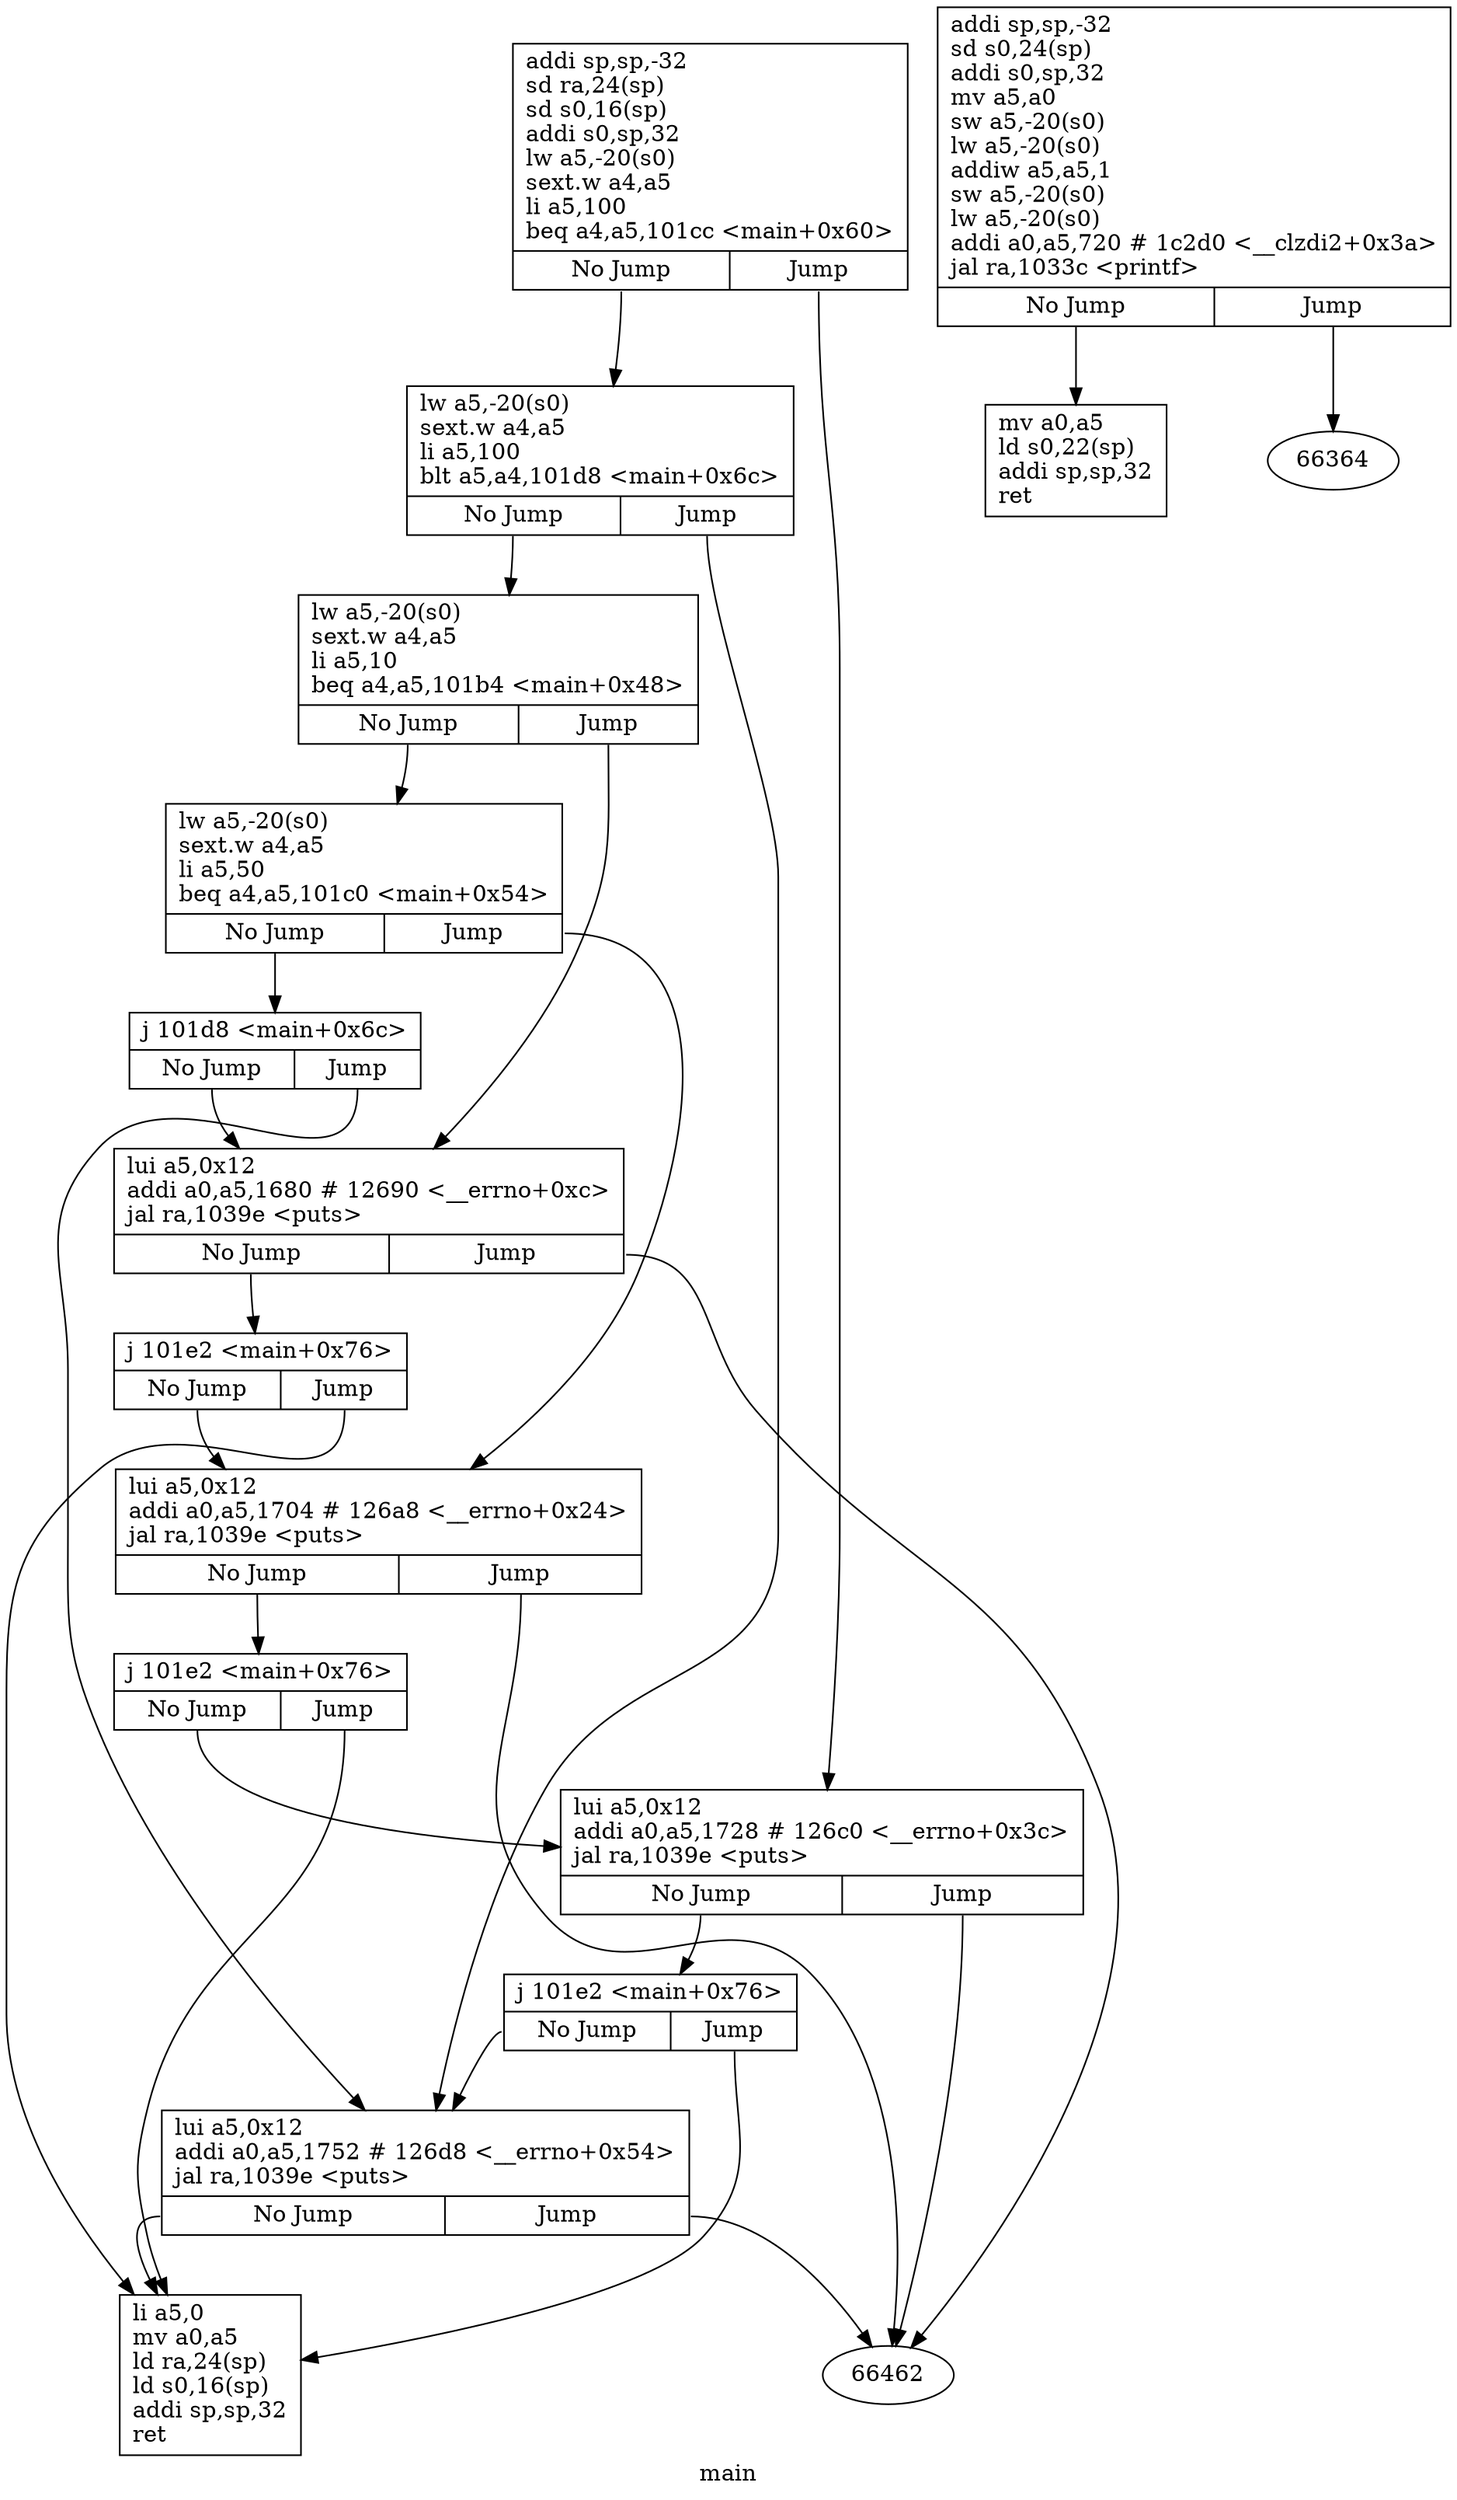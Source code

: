 digraph main {
	graph [bb="0,0,892.5,1523",
		label=main,
		lheight=0.21,
		lp="446.25,11.5",
		lwidth=0.50
	];
	node [label="\N"];
	65900	[height=2.1111,
		label="{addi sp,sp,-32\lsd ra,24(sp)\lsd s0,16(sp)\laddi s0,sp,32\llw a5,-20(s0)\lsext.w a4,a5\lli a5,100\lbeq a4,a5,101cc \<main+0x60\>\l|{<\
s0>No Jump|<s1>Jump}}",
		pos="435,1424.5",
		rects="313,1372,557,1500 313,1349,447,1372 447,1349,557,1372",
		shape=record,
		width=3.3889];
	65924	[height=1.2778,
		label="{lw a5,-20(s0)\lsext.w a4,a5\lli a5,100\lblt a5,a4,101d8 \<main+0x6c\>\l|{<s0>No Jump|<s1>Jump}}",
		pos="367,1244",
		rects="247.5,1221.5,486.5,1289.5 247.5,1198.5,379.5,1221.5 379.5,1198.5,486.5,1221.5",
		shape=record,
		width=3.3194];
	65900:s0 -> 65924	[pos="e,375.16,1289.7 380,1347.5 380,1332.1 378.53,1315.4 376.58,1300.1"];
	65996	[height=1.0694,
		label="{lui a5,0x12\laddi a0,a5,1728 # 126c0 \<__errno+0x3c\>\ljal ra,1039e \<puts\>\l|{<s0>No Jump|<s1>Jump}}",
		pos="504,392.5",
		rects="342.5,377.5,665.5,430.5 342.5,354.5,516.5,377.5 516.5,354.5,665.5,377.5",
		shape=record,
		width=4.4861];
	65900:s1 -> 65996	[pos="e,507.36,430.66 502,1347.5 502,1244.9 515,1219.6 515,1117 515,1117 515,1117 515,587.5 515,537.33 511.29,479.99 508.18,440.73"];
	65940	[height=1.2778,
		label="{lw a5,-20(s0)\lsext.w a4,a5\lli a5,10\lbeq a4,a5,101b4 \<main+0x48\>\l|{<s0>No Jump|<s1>Jump}}",
		pos="304,1116",
		rects="180.5,1093.5,427.5,1161.5 180.5,1070.5,316.5,1093.5 316.5,1070.5,427.5,1093.5",
		shape=record,
		width=3.4306];
	65924:s0 -> 65940	[pos="e,310.78,1161.9 313,1198 313,1189.6 312.51,1180.7 311.76,1172"];
	66008	[height=1.0694,
		label="{lui a5,0x12\laddi a0,a5,1752 # 126d8 \<__errno+0x54\>\ljal ra,1039e \<puts\>\l|{<s0>No Jump|<s1>Jump}}",
		pos="259,196.5",
		rects="96,181.5,422,234.5 96,158.5,271,181.5 271,158.5,422,181.5",
		shape=record,
		width=4.5278];
	65924:s1 -> 66008	[pos="e,265.57,234.73 433,1198 433,1150.5 477,1036.5 477,989 477,989 477,989 477,587.5 477,492.98 380.4,512.77 333,431 298.45,371.41 278,\
293.75 267.63,244.74"];
	65954	[height=1.2778,
		label="{lw a5,-20(s0)\lsext.w a4,a5\lli a5,50\lbeq a4,a5,101c0 \<main+0x54\>\l|{<s0>No Jump|<s1>Jump}}",
		pos="221,988",
		rects="98.5,965.5,343.5,1033.5 98.5,942.5,233.5,965.5 233.5,942.5,343.5,965.5",
		shape=record,
		width=3.4028];
	65940:s0 -> 65954	[pos="e,241.46,1033.5 248,1070 248,1061.2 246.54,1052.1 244.29,1043.3"];
	65972	[height=1.0694,
		label="{lui a5,0x12\laddi a0,a5,1680 # 12690 \<__errno+0xc\>\ljal ra,1039e \<puts\>\l|{<s0>No Jump|<s1>Jump}}",
		pos="224,784.5",
		rects="66.5,769.5,381.5,822.5 66.5,746.5,236.5,769.5 236.5,746.5,381.5,769.5",
		shape=record,
		width=4.375];
	65940:s1 -> 65972	[pos="e,264.22,822.66 372,1070 372,1012.4 375.49,994.57 352,942 332.99,899.46 299.27,858.96 271.22,829.81"];
	65970	[height=0.65278,
		label="{j 101d8 \<main+0x6c\>\l|{<s0>No Jump|<s1>Jump}}",
		pos="166,882.5",
		rects="76,882.5,256,905.5 76,859.5,178,882.5 178,859.5,256,882.5",
		shape=record,
		width=2.5];
	65954:s0 -> 65970	[pos="e,166,905.72 166,942 166,933.57 166,924.46 166,916"];
	65984	[height=1.0694,
		label="{lui a5,0x12\laddi a0,a5,1704 # 126a8 \<__errno+0x24\>\ljal ra,1039e \<puts\>\l|{<s0>No Jump|<s1>Jump}}",
		pos="230,588.5",
		rects="67.5,573.5,392.5,626.5 67.5,550.5,242.5,573.5 242.5,550.5,392.5,573.5",
		shape=record,
		width=4.5139];
	65954:s1 -> 65984	[pos="e,286.99,626.79 345,954 439.58,954 426.68,833.18 390,746 370.68,700.08 330.58,660.9 295.35,633.22"];
	65970:s0 -> 65972	[pos="e,144.34,822.52 127,859 127,847.95 131.05,838.35 137.49,830.07"];
	65970:s1 -> 66008	[pos="e,221.48,234.73 217,859 217,786.11 106.38,876.61 57,823 15.799,778.27 38,748.31 38,687.5 38,687.5 38,687.5 38,587.5 38,533.28 35.897,\
516.94 57,467 94.451,378.37 167.22,292.33 214.42,242.17"];
	65982	[height=0.65278,
		label="{j 101e2 \<main+0x76\>\l|{<s0>No Jump|<s1>Jump}}",
		pos="157,686.5",
		rects="66.5,686.5,247.5,709.5 66.5,663.5,169.5,686.5 169.5,663.5,247.5,686.5",
		shape=record,
		width=2.5139];
	65972:s0 -> 65982	[pos="e,153.65,709.67 151,746 151,737.44 151.64,728.2 152.51,719.66"];
	66462	[height=0.5,
		pos="545,72.5",
		width=1.1193];
	65972:s1 -> 66462	[pos="e,559.38,89.626 383,757.5 438.03,757.5 426.66,704.32 463,663 555.25,558.12 624.47,561.22 675,431 723.39,306.3 613.84,155.14 565.97,\
97.446"];
	65982:s0 -> 65984	[pos="e,135.01,626.85 118,663 118,652.01 121.82,642.57 128.04,634.49"];
	66018	[height=1.375,
		label="{li a5,0\lmv a0,a5\lld ra,24(sp)\lld s0,16(sp)\laddi sp,sp,32\lret\l}",
		pos="111,72.5",
		rects="55,23.5,167,121.5",
		shape=record,
		width=1.5556];
	65982:s1 -> 66018	[pos="e,70.298,121.57 209,663 209,594.01 110.76,671.46 58,627 7.9055,584.79 0,557.01 0,491.5 0,491.5 0,491.5 0,293.5 0,232.94 33.942,172.08 \
64.288,129.78"];
	65994	[height=0.65278,
		label="{j 101e2 \<main+0x76\>\l|{<s0>No Jump|<s1>Jump}}",
		pos="157,490.5",
		rects="66.5,490.5,247.5,513.5 66.5,467.5,169.5,490.5 169.5,467.5,247.5,490.5",
		shape=record,
		width=2.5139];
	65984:s0 -> 65994	[pos="e,155.88,513.72 155,550 155,541.47 155.21,532.26 155.5,523.71"];
	65984:s1 -> 66462	[pos="e,547.35,90.547 318,550 318,462.63 275.69,419.94 333,354 381.96,297.68 444.82,371.35 497,318 555.05,258.65 553.04,150.87 548.39,\
100.63"];
	65994:s0 -> 65996	[pos="e,342.26,395.45 118,467 118,420.17 229.04,402.43 332,396.05"];
	65994:s1 -> 66018	[pos="e,94.131,121.66 209,467 209,350.5 114.93,348.1 87,235 78.631,201.1 83.871,162.44 91.562,131.44"];
	66006	[height=0.65278,
		label="{j 101e2 \<main+0x76\>\l|{<s0>No Jump|<s1>Jump}}",
		pos="398,294.5",
		rects="307.5,294.5,488.5,317.5 307.5,271.5,410.5,294.5 410.5,271.5,488.5,294.5",
		shape=record,
		width=2.5139];
	65996:s0 -> 66006	[pos="e,416.21,317.71 429,354 429,344.46 425.74,334.96 421.34,326.47"];
	65996:s1 -> 66462	[pos="e,549.75,90.417 591,354 591,259.75 565.4,150.01 552.39,100.35"];
	66006:s0 -> 66008	[pos="e,275.81,234.53 306,282.5 300.92,282.5 290.2,263.66 280.28,243.71"];
	66006:s1 -> 66018	[pos="e,167.26,80.967 450,271 450,220.07 465.32,195.62 431,158 397.18,120.93 260.57,95.113 177.16,82.446"];
	66008:s0 -> 66018	[pos="e,86.669,121.78 95,169.5 76.318,169.5 76.758,151.59 83.288,131.25"];
	66008:s1 -> 66462	[pos="e,534.47,90.222 423,169.5 468.92,169.5 507.75,126.98 528.6,98.535"];
	65868	[height=2.7361,
		label="{addi sp,sp,-32\lsd s0,24(sp)\laddi s0,sp,32\lmv a5,a0\lsw a5,-20(s0)\llw a5,-20(s0)\laddiw a5,a5,1\lsw a5,-20(s0)\llw a5,-20(s0)\laddi \
a0,a5,720 # 1c2d0 \<__clzdi2+0x3a\>\ljal ra,1033c \<printf\>\l|{<s0>No Jump|<s1>Jump}}",
		pos="734,1424.5",
		rects="575.5,1349.5,892.5,1522.5 575.5,1326.5,746.5,1349.5 746.5,1326.5,892.5,1349.5",
		shape=record,
		width=4.4028];
	65894	[height=0.95833,
		label="{mv a0,a5\lld s0,22(sp)\laddi sp,sp,32\lret\l}",
		pos="661,1244",
		rects="605,1210,717,1278",
		shape=record,
		width=1.5556];
	65868:s0 -> 65894	[pos="e,661,1278.1 661,1326 661,1313.8 661,1300.6 661,1288.5"];
	66364	[height=0.5,
		pos="820,1244",
		width=1.1193];
	65868:s1 -> 66364	[pos="e,820,1262.1 820,1326 820,1308.1 820,1287.9 820,1272.2"];
}
